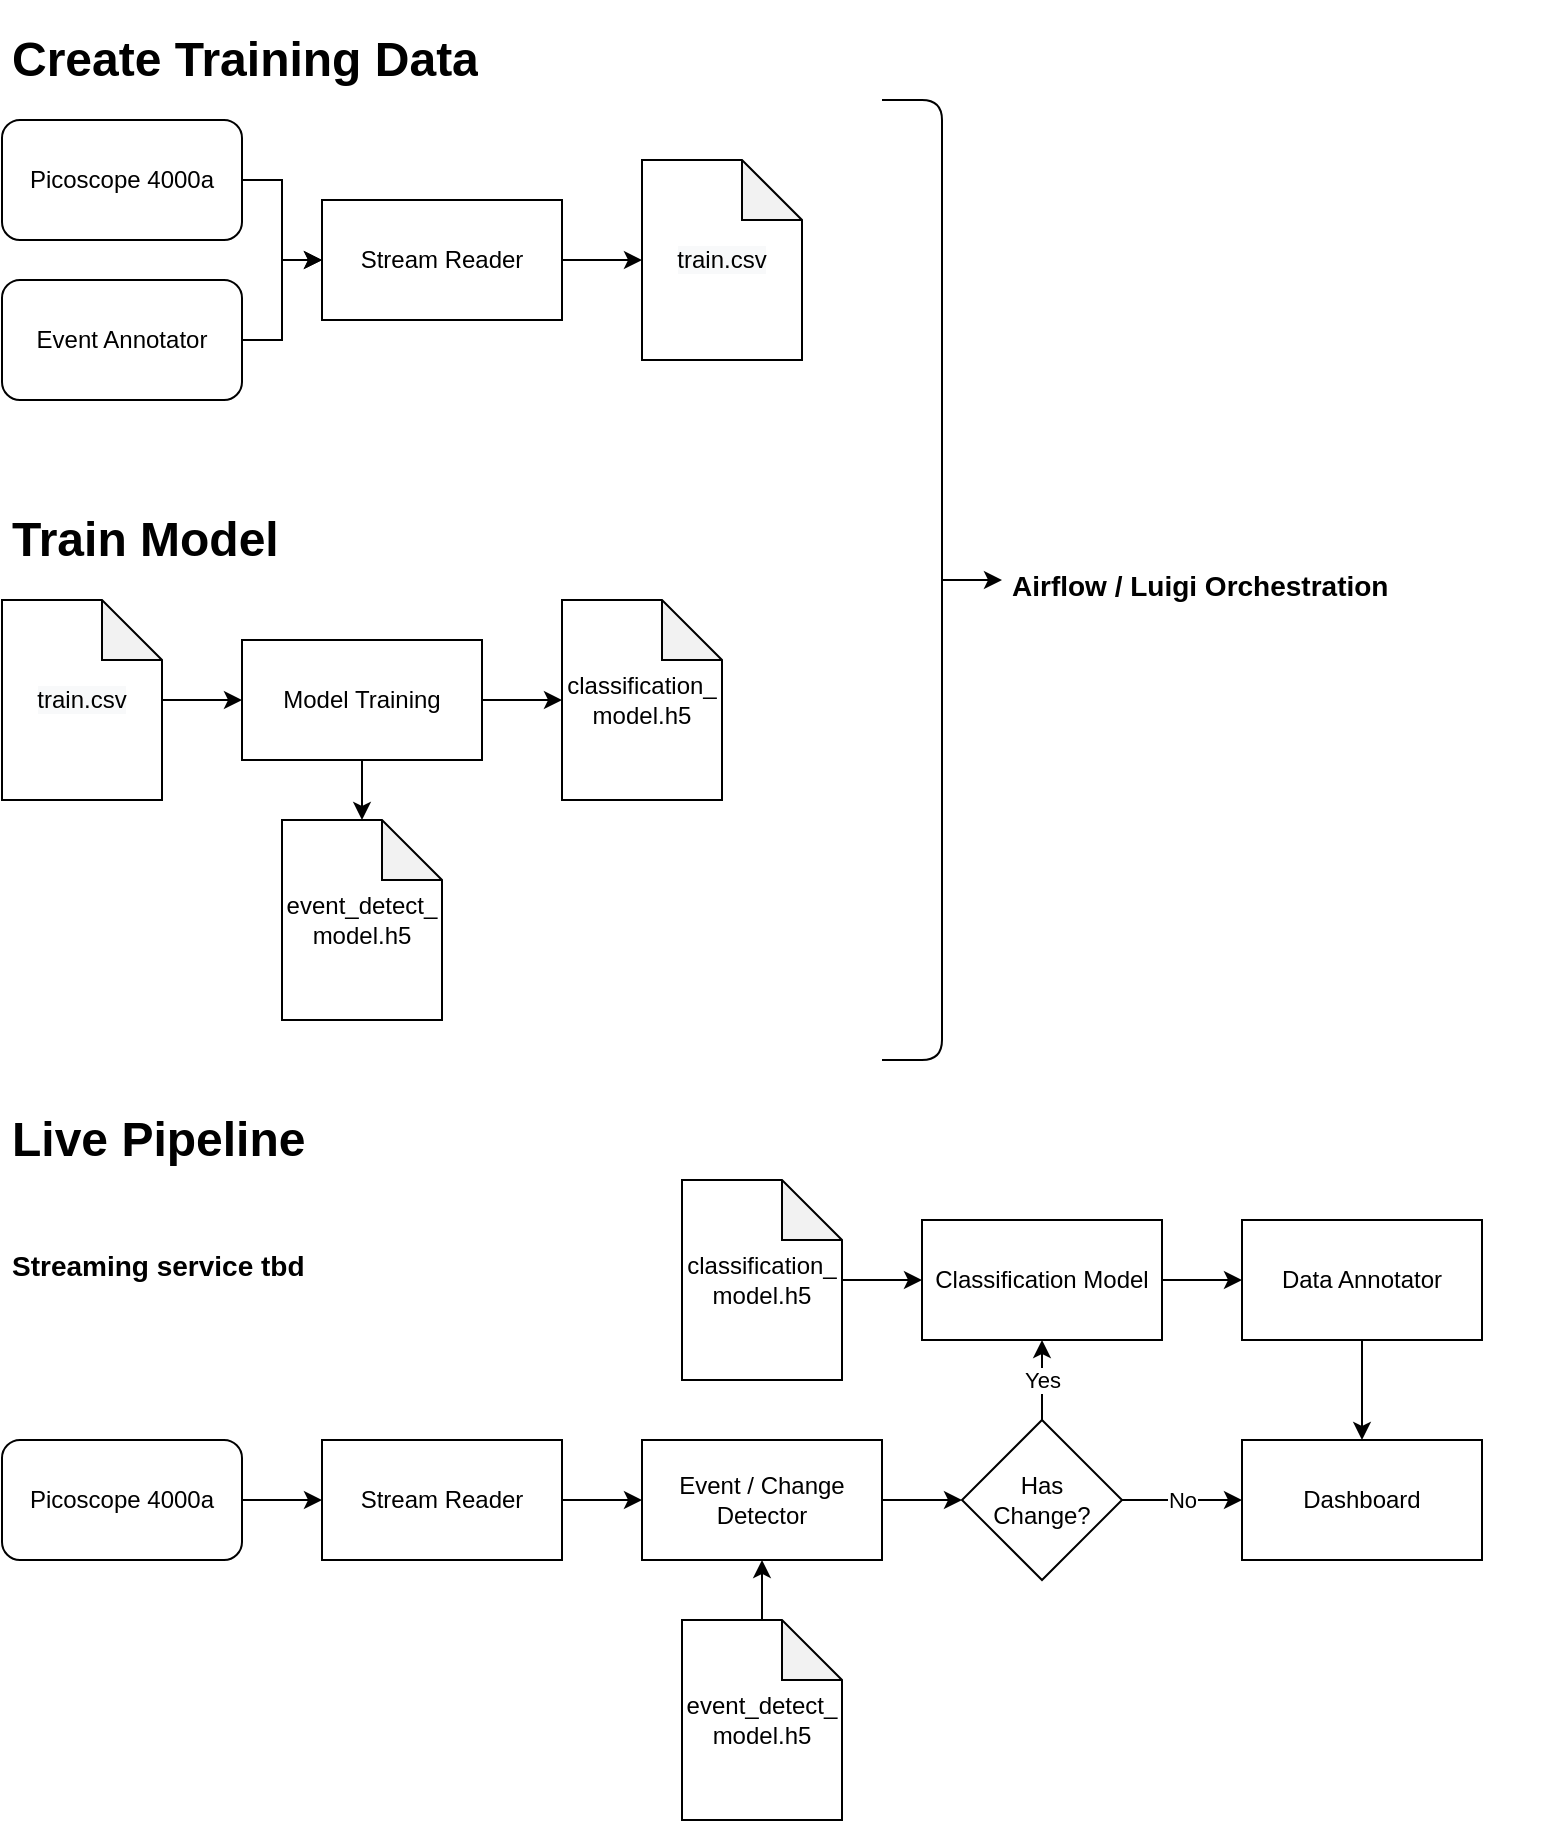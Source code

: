 <mxfile version="15.5.4" type="device"><diagram id="MvIHmSqTrQVGzdJJSX26" name="Page-1"><mxGraphModel dx="981" dy="608" grid="1" gridSize="10" guides="1" tooltips="1" connect="1" arrows="1" fold="1" page="1" pageScale="1" pageWidth="827" pageHeight="1169" math="0" shadow="0"><root><mxCell id="0"/><mxCell id="1" parent="0"/><mxCell id="1C6KdCa3TqL2Ndlj5O2A-1" value="" style="edgeStyle=orthogonalEdgeStyle;rounded=0;orthogonalLoop=1;jettySize=auto;html=1;" edge="1" parent="1" source="1C6KdCa3TqL2Ndlj5O2A-2" target="1C6KdCa3TqL2Ndlj5O2A-4"><mxGeometry relative="1" as="geometry"/></mxCell><mxCell id="1C6KdCa3TqL2Ndlj5O2A-2" value="Picoscope 4000a" style="rounded=1;whiteSpace=wrap;html=1;" vertex="1" parent="1"><mxGeometry x="40" y="750" width="120" height="60" as="geometry"/></mxCell><mxCell id="1C6KdCa3TqL2Ndlj5O2A-3" value="" style="edgeStyle=orthogonalEdgeStyle;rounded=0;orthogonalLoop=1;jettySize=auto;html=1;" edge="1" parent="1" source="1C6KdCa3TqL2Ndlj5O2A-4"><mxGeometry relative="1" as="geometry"><mxPoint x="360" y="780" as="targetPoint"/></mxGeometry></mxCell><mxCell id="1C6KdCa3TqL2Ndlj5O2A-4" value="Stream Reader" style="rounded=0;whiteSpace=wrap;html=1;" vertex="1" parent="1"><mxGeometry x="200" y="750" width="120" height="60" as="geometry"/></mxCell><mxCell id="1C6KdCa3TqL2Ndlj5O2A-5" value="" style="edgeStyle=orthogonalEdgeStyle;rounded=0;orthogonalLoop=1;jettySize=auto;html=1;" edge="1" parent="1" source="1C6KdCa3TqL2Ndlj5O2A-6" target="1C6KdCa3TqL2Ndlj5O2A-9"><mxGeometry relative="1" as="geometry"/></mxCell><mxCell id="1C6KdCa3TqL2Ndlj5O2A-6" value="Event / Change Detector" style="rounded=0;whiteSpace=wrap;html=1;" vertex="1" parent="1"><mxGeometry x="360" y="750" width="120" height="60" as="geometry"/></mxCell><mxCell id="1C6KdCa3TqL2Ndlj5O2A-7" value="Yes" style="edgeStyle=orthogonalEdgeStyle;rounded=0;orthogonalLoop=1;jettySize=auto;html=1;" edge="1" parent="1" source="1C6KdCa3TqL2Ndlj5O2A-9" target="1C6KdCa3TqL2Ndlj5O2A-11"><mxGeometry relative="1" as="geometry"/></mxCell><mxCell id="1C6KdCa3TqL2Ndlj5O2A-8" value="No" style="edgeStyle=orthogonalEdgeStyle;rounded=0;orthogonalLoop=1;jettySize=auto;html=1;" edge="1" parent="1" source="1C6KdCa3TqL2Ndlj5O2A-9" target="1C6KdCa3TqL2Ndlj5O2A-14"><mxGeometry relative="1" as="geometry"/></mxCell><mxCell id="1C6KdCa3TqL2Ndlj5O2A-9" value="Has &lt;br&gt;Change?" style="rhombus;whiteSpace=wrap;html=1;rounded=0;" vertex="1" parent="1"><mxGeometry x="520" y="740" width="80" height="80" as="geometry"/></mxCell><mxCell id="1C6KdCa3TqL2Ndlj5O2A-10" value="" style="edgeStyle=orthogonalEdgeStyle;rounded=0;orthogonalLoop=1;jettySize=auto;html=1;" edge="1" parent="1" source="1C6KdCa3TqL2Ndlj5O2A-11" target="1C6KdCa3TqL2Ndlj5O2A-13"><mxGeometry relative="1" as="geometry"/></mxCell><mxCell id="1C6KdCa3TqL2Ndlj5O2A-11" value="Classification Model" style="rounded=0;whiteSpace=wrap;html=1;" vertex="1" parent="1"><mxGeometry x="500" y="640" width="120" height="60" as="geometry"/></mxCell><mxCell id="1C6KdCa3TqL2Ndlj5O2A-12" value="" style="edgeStyle=orthogonalEdgeStyle;rounded=0;orthogonalLoop=1;jettySize=auto;html=1;" edge="1" parent="1" source="1C6KdCa3TqL2Ndlj5O2A-13" target="1C6KdCa3TqL2Ndlj5O2A-14"><mxGeometry relative="1" as="geometry"/></mxCell><mxCell id="1C6KdCa3TqL2Ndlj5O2A-13" value="Data Annotator" style="rounded=0;whiteSpace=wrap;html=1;" vertex="1" parent="1"><mxGeometry x="660" y="640" width="120" height="60" as="geometry"/></mxCell><mxCell id="1C6KdCa3TqL2Ndlj5O2A-14" value="Dashboard" style="rounded=0;whiteSpace=wrap;html=1;" vertex="1" parent="1"><mxGeometry x="660" y="750" width="120" height="60" as="geometry"/></mxCell><mxCell id="1C6KdCa3TqL2Ndlj5O2A-15" value="" style="edgeStyle=orthogonalEdgeStyle;rounded=0;orthogonalLoop=1;jettySize=auto;html=1;" edge="1" parent="1" source="1C6KdCa3TqL2Ndlj5O2A-16" target="1C6KdCa3TqL2Ndlj5O2A-18"><mxGeometry relative="1" as="geometry"/></mxCell><mxCell id="1C6KdCa3TqL2Ndlj5O2A-16" value="Picoscope 4000a" style="rounded=1;whiteSpace=wrap;html=1;" vertex="1" parent="1"><mxGeometry x="40" y="90" width="120" height="60" as="geometry"/></mxCell><mxCell id="1C6KdCa3TqL2Ndlj5O2A-17" value="" style="edgeStyle=orthogonalEdgeStyle;rounded=0;orthogonalLoop=1;jettySize=auto;html=1;" edge="1" parent="1" source="1C6KdCa3TqL2Ndlj5O2A-18"><mxGeometry relative="1" as="geometry"><mxPoint x="360" y="160" as="targetPoint"/></mxGeometry></mxCell><mxCell id="1C6KdCa3TqL2Ndlj5O2A-18" value="Stream Reader" style="rounded=0;whiteSpace=wrap;html=1;" vertex="1" parent="1"><mxGeometry x="200" y="130" width="120" height="60" as="geometry"/></mxCell><mxCell id="1C6KdCa3TqL2Ndlj5O2A-21" value="" style="edgeStyle=orthogonalEdgeStyle;rounded=0;orthogonalLoop=1;jettySize=auto;html=1;" edge="1" parent="1" source="1C6KdCa3TqL2Ndlj5O2A-22" target="1C6KdCa3TqL2Ndlj5O2A-18"><mxGeometry relative="1" as="geometry"/></mxCell><mxCell id="1C6KdCa3TqL2Ndlj5O2A-22" value="Event Annotator" style="rounded=1;whiteSpace=wrap;html=1;" vertex="1" parent="1"><mxGeometry x="40" y="170" width="120" height="60" as="geometry"/></mxCell><mxCell id="1C6KdCa3TqL2Ndlj5O2A-23" value="&lt;span style=&quot;color: rgb(0 , 0 , 0) ; font-family: &amp;#34;helvetica&amp;#34; ; font-size: 12px ; font-style: normal ; font-weight: 400 ; letter-spacing: normal ; text-align: center ; text-indent: 0px ; text-transform: none ; word-spacing: 0px ; background-color: rgb(248 , 249 , 250) ; display: inline ; float: none&quot;&gt;train.csv&lt;/span&gt;" style="shape=note;whiteSpace=wrap;html=1;backgroundOutline=1;darkOpacity=0.05;rounded=1;" vertex="1" parent="1"><mxGeometry x="360" y="110" width="80" height="100" as="geometry"/></mxCell><mxCell id="1C6KdCa3TqL2Ndlj5O2A-24" value="" style="edgeStyle=orthogonalEdgeStyle;rounded=0;orthogonalLoop=1;jettySize=auto;html=1;" edge="1" parent="1" source="1C6KdCa3TqL2Ndlj5O2A-25"><mxGeometry relative="1" as="geometry"><mxPoint x="160" y="380" as="targetPoint"/></mxGeometry></mxCell><mxCell id="1C6KdCa3TqL2Ndlj5O2A-25" value="&lt;span style=&quot;color: rgb(0 , 0 , 0) ; font-family: &amp;#34;helvetica&amp;#34; ; font-size: 12px ; font-style: normal ; font-weight: 400 ; letter-spacing: normal ; text-align: center ; text-indent: 0px ; text-transform: none ; word-spacing: 0px ; background-color: rgb(248 , 249 , 250) ; display: inline ; float: none&quot;&gt;train.csv&lt;/span&gt;" style="shape=note;whiteSpace=wrap;html=1;backgroundOutline=1;darkOpacity=0.05;rounded=1;" vertex="1" parent="1"><mxGeometry x="40" y="330" width="80" height="100" as="geometry"/></mxCell><mxCell id="1C6KdCa3TqL2Ndlj5O2A-28" value="" style="edgeStyle=orthogonalEdgeStyle;rounded=0;orthogonalLoop=1;jettySize=auto;html=1;" edge="1" parent="1" source="1C6KdCa3TqL2Ndlj5O2A-29" target="1C6KdCa3TqL2Ndlj5O2A-30"><mxGeometry relative="1" as="geometry"/></mxCell><mxCell id="1C6KdCa3TqL2Ndlj5O2A-29" value="Model Training" style="rounded=0;whiteSpace=wrap;html=1;" vertex="1" parent="1"><mxGeometry x="160" y="350" width="120" height="60" as="geometry"/></mxCell><mxCell id="1C6KdCa3TqL2Ndlj5O2A-30" value="classification_&lt;br&gt;model.h5" style="shape=note;whiteSpace=wrap;html=1;backgroundOutline=1;darkOpacity=0.05;rounded=0;" vertex="1" parent="1"><mxGeometry x="320" y="330" width="80" height="100" as="geometry"/></mxCell><mxCell id="1C6KdCa3TqL2Ndlj5O2A-31" value="" style="edgeStyle=orthogonalEdgeStyle;rounded=0;orthogonalLoop=1;jettySize=auto;html=1;" edge="1" parent="1" source="1C6KdCa3TqL2Ndlj5O2A-32" target="1C6KdCa3TqL2Ndlj5O2A-11"><mxGeometry relative="1" as="geometry"/></mxCell><mxCell id="1C6KdCa3TqL2Ndlj5O2A-32" value="classification_&lt;br&gt;model.h5" style="shape=note;whiteSpace=wrap;html=1;backgroundOutline=1;darkOpacity=0.05;rounded=0;" vertex="1" parent="1"><mxGeometry x="380" y="620" width="80" height="100" as="geometry"/></mxCell><mxCell id="1C6KdCa3TqL2Ndlj5O2A-33" value="&lt;h1&gt;Create Training Data&lt;/h1&gt;" style="text;html=1;strokeColor=none;fillColor=none;spacing=5;spacingTop=-20;whiteSpace=wrap;overflow=hidden;rounded=0;" vertex="1" parent="1"><mxGeometry x="40" y="40" width="260" height="40" as="geometry"/></mxCell><mxCell id="1C6KdCa3TqL2Ndlj5O2A-34" value="&lt;h1&gt;Train Model&lt;/h1&gt;" style="text;html=1;strokeColor=none;fillColor=none;spacing=5;spacingTop=-20;whiteSpace=wrap;overflow=hidden;rounded=0;" vertex="1" parent="1"><mxGeometry x="40" y="280" width="260" height="40" as="geometry"/></mxCell><mxCell id="1C6KdCa3TqL2Ndlj5O2A-35" value="&lt;h1&gt;Live Pipeline&lt;/h1&gt;" style="text;html=1;strokeColor=none;fillColor=none;spacing=5;spacingTop=-20;whiteSpace=wrap;overflow=hidden;rounded=0;" vertex="1" parent="1"><mxGeometry x="40" y="580" width="260" height="40" as="geometry"/></mxCell><mxCell id="1C6KdCa3TqL2Ndlj5O2A-37" value="event_detect_&lt;br&gt;model.h5" style="shape=note;whiteSpace=wrap;html=1;backgroundOutline=1;darkOpacity=0.05;rounded=0;" vertex="1" parent="1"><mxGeometry x="180" y="440" width="80" height="100" as="geometry"/></mxCell><mxCell id="1C6KdCa3TqL2Ndlj5O2A-38" value="" style="edgeStyle=orthogonalEdgeStyle;rounded=0;orthogonalLoop=1;jettySize=auto;html=1;exitX=0.5;exitY=1;exitDx=0;exitDy=0;entryX=0.5;entryY=0;entryDx=0;entryDy=0;entryPerimeter=0;" edge="1" parent="1" source="1C6KdCa3TqL2Ndlj5O2A-29" target="1C6KdCa3TqL2Ndlj5O2A-37"><mxGeometry relative="1" as="geometry"><mxPoint x="290" y="390" as="sourcePoint"/><mxPoint x="330" y="390" as="targetPoint"/></mxGeometry></mxCell><mxCell id="1C6KdCa3TqL2Ndlj5O2A-41" value="" style="edgeStyle=orthogonalEdgeStyle;rounded=0;orthogonalLoop=1;jettySize=auto;html=1;" edge="1" parent="1" source="1C6KdCa3TqL2Ndlj5O2A-39" target="1C6KdCa3TqL2Ndlj5O2A-40"><mxGeometry relative="1" as="geometry"/></mxCell><mxCell id="1C6KdCa3TqL2Ndlj5O2A-39" value="" style="shape=curlyBracket;whiteSpace=wrap;html=1;rounded=1;flipH=1;size=0;" vertex="1" parent="1"><mxGeometry x="480" y="80" width="30" height="480" as="geometry"/></mxCell><mxCell id="1C6KdCa3TqL2Ndlj5O2A-40" value="&lt;h1&gt;&lt;font style=&quot;font-size: 14px&quot;&gt;Airflow / Luigi Orchestration&lt;/font&gt;&lt;/h1&gt;" style="text;html=1;strokeColor=none;fillColor=none;spacing=5;spacingTop=-20;whiteSpace=wrap;overflow=hidden;rounded=0;" vertex="1" parent="1"><mxGeometry x="540" y="300" width="280" height="40" as="geometry"/></mxCell><mxCell id="1C6KdCa3TqL2Ndlj5O2A-43" value="" style="edgeStyle=orthogonalEdgeStyle;rounded=0;orthogonalLoop=1;jettySize=auto;html=1;fontSize=14;" edge="1" parent="1" source="1C6KdCa3TqL2Ndlj5O2A-42" target="1C6KdCa3TqL2Ndlj5O2A-6"><mxGeometry relative="1" as="geometry"/></mxCell><mxCell id="1C6KdCa3TqL2Ndlj5O2A-42" value="event_detect_&lt;br&gt;model.h5" style="shape=note;whiteSpace=wrap;html=1;backgroundOutline=1;darkOpacity=0.05;rounded=0;" vertex="1" parent="1"><mxGeometry x="380" y="840" width="80" height="100" as="geometry"/></mxCell><mxCell id="1C6KdCa3TqL2Ndlj5O2A-44" value="&lt;h1&gt;&lt;font style=&quot;font-size: 14px&quot;&gt;Streaming service tbd&lt;/font&gt;&lt;/h1&gt;" style="text;html=1;strokeColor=none;fillColor=none;spacing=5;spacingTop=-20;whiteSpace=wrap;overflow=hidden;rounded=0;" vertex="1" parent="1"><mxGeometry x="40" y="640" width="280" height="40" as="geometry"/></mxCell></root></mxGraphModel></diagram></mxfile>